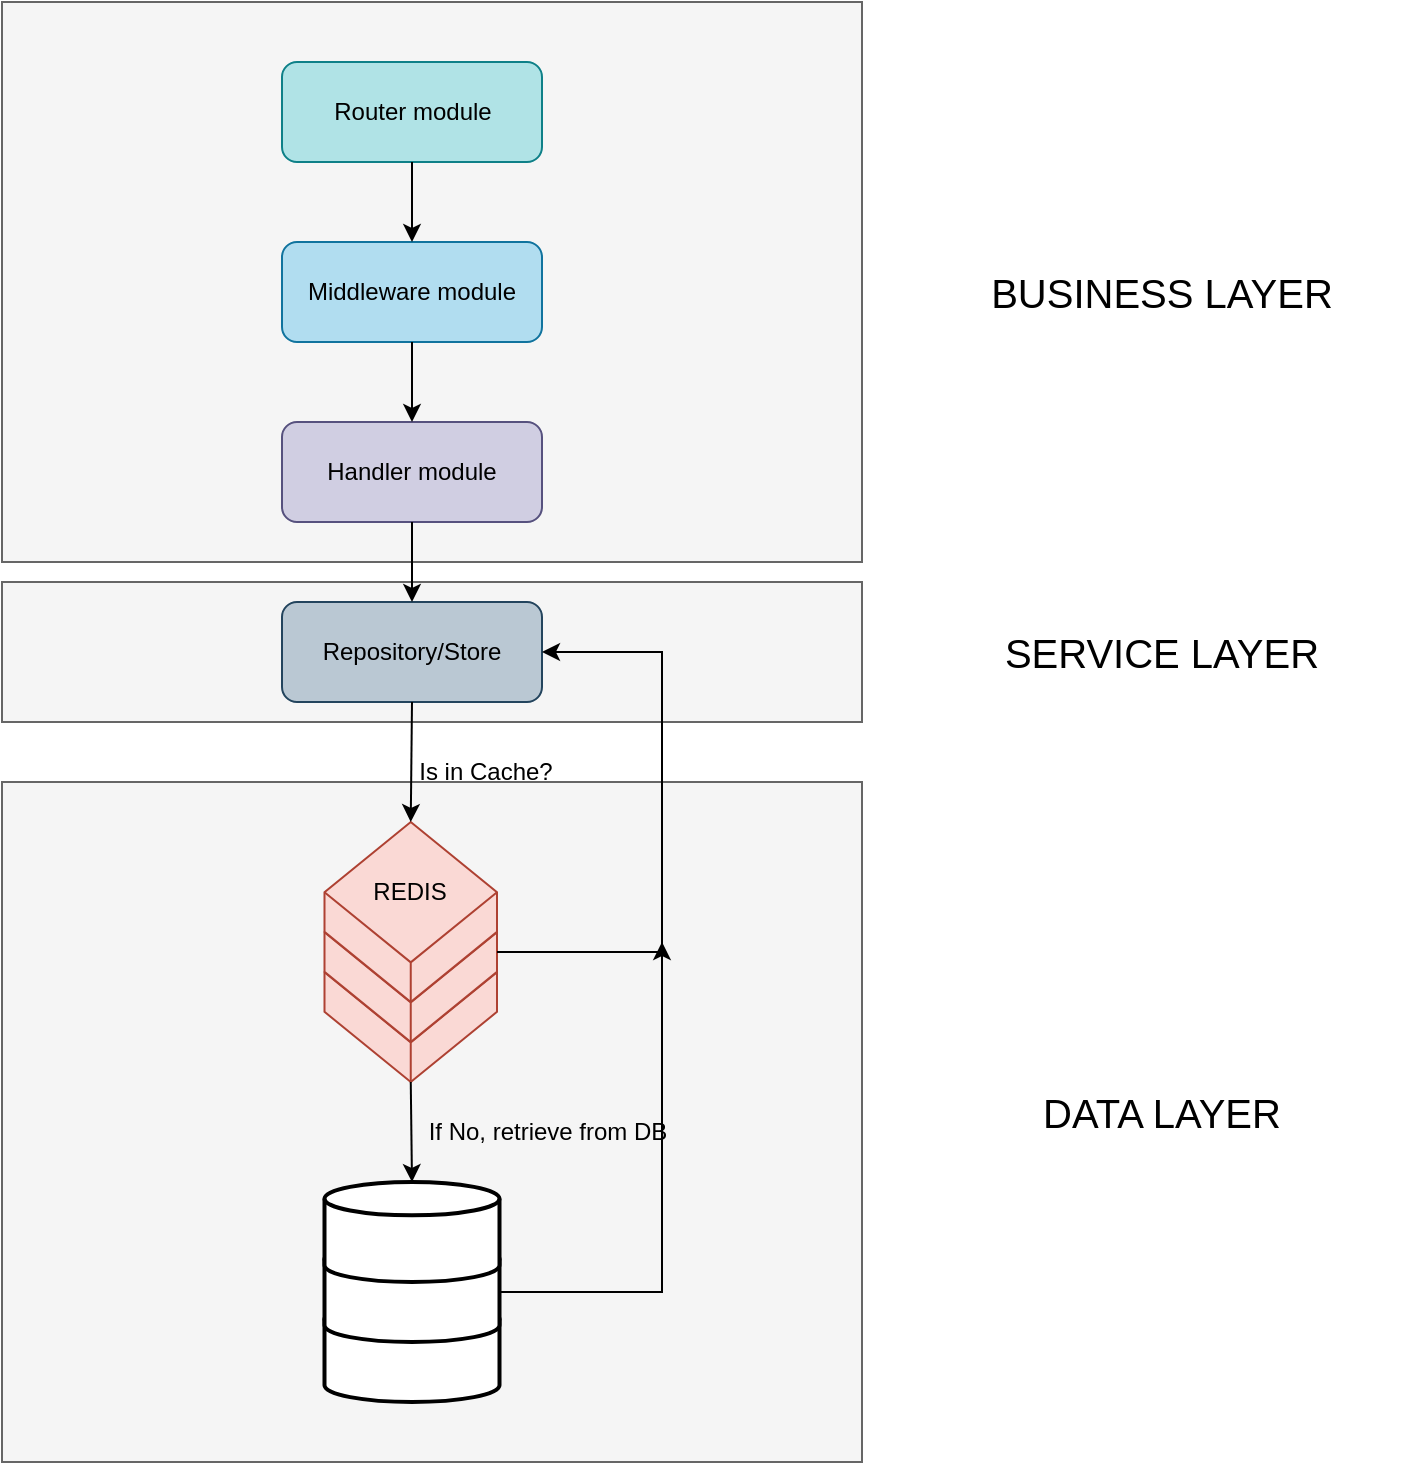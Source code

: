 <mxfile version="22.1.22" type="embed">
  <diagram id="7NYuXbYsXXQi7nxetXik" name="Page-1">
    <mxGraphModel dx="1143" dy="766" grid="1" gridSize="10" guides="1" tooltips="1" connect="1" arrows="1" fold="1" page="1" pageScale="1" pageWidth="850" pageHeight="1100" math="0" shadow="0">
      <root>
        <mxCell id="0" />
        <mxCell id="1" parent="0" />
        <mxCell id="57" value="" style="rounded=0;whiteSpace=wrap;html=1;fillColor=#f5f5f5;fontColor=#333333;strokeColor=#666666;" vertex="1" parent="1">
          <mxGeometry x="40" y="500" width="430" height="340" as="geometry" />
        </mxCell>
        <mxCell id="55" value="" style="rounded=0;whiteSpace=wrap;html=1;fillColor=#f5f5f5;fontColor=#333333;strokeColor=#666666;" vertex="1" parent="1">
          <mxGeometry x="40" y="400" width="430" height="70" as="geometry" />
        </mxCell>
        <mxCell id="53" value="" style="rounded=0;whiteSpace=wrap;html=1;fillColor=#f5f5f5;strokeColor=#666666;fontColor=#333333;" vertex="1" parent="1">
          <mxGeometry x="40" y="110" width="430" height="280" as="geometry" />
        </mxCell>
        <mxCell id="6" value="" style="rounded=1;whiteSpace=wrap;html=1;fillColor=#b0e3e6;strokeColor=#0e8088;" vertex="1" parent="1">
          <mxGeometry x="180" y="140" width="130" height="50" as="geometry" />
        </mxCell>
        <mxCell id="7" value="Router module" style="text;html=1;strokeColor=none;fillColor=none;align=center;verticalAlign=middle;whiteSpace=wrap;rounded=0;" vertex="1" parent="1">
          <mxGeometry x="202.5" y="150" width="85" height="30" as="geometry" />
        </mxCell>
        <mxCell id="13" value="" style="rounded=1;whiteSpace=wrap;html=1;fillColor=#b1ddf0;strokeColor=#10739e;" vertex="1" parent="1">
          <mxGeometry x="180" y="230" width="130" height="50" as="geometry" />
        </mxCell>
        <mxCell id="14" value="Middleware module" style="text;html=1;fillColor=none;align=center;verticalAlign=middle;whiteSpace=wrap;rounded=0;" vertex="1" parent="1">
          <mxGeometry x="190" y="240" width="110" height="30" as="geometry" />
        </mxCell>
        <mxCell id="19" value="" style="rounded=1;whiteSpace=wrap;html=1;fillColor=#d0cee2;strokeColor=#56517e;" vertex="1" parent="1">
          <mxGeometry x="180" y="320" width="130" height="50" as="geometry" />
        </mxCell>
        <mxCell id="20" value="Handler module" style="text;html=1;strokeColor=none;fillColor=none;align=center;verticalAlign=middle;whiteSpace=wrap;rounded=0;" vertex="1" parent="1">
          <mxGeometry x="196.25" y="330" width="97.5" height="30" as="geometry" />
        </mxCell>
        <mxCell id="30" value="Repository/Store" style="rounded=1;whiteSpace=wrap;html=1;fillColor=#bac8d3;strokeColor=#23445d;" vertex="1" parent="1">
          <mxGeometry x="180" y="410" width="130" height="50" as="geometry" />
        </mxCell>
        <mxCell id="31" value="" style="html=1;shape=mxgraph.basic.isocube;isoAngle=24.6;fillColor=#fad9d5;strokeColor=#ae4132;" vertex="1" parent="1">
          <mxGeometry x="201.25" y="560" width="86.25" height="90" as="geometry" />
        </mxCell>
        <mxCell id="36" value="" style="html=1;shape=mxgraph.basic.isocube;isoAngle=24.6;fillColor=#fad9d5;strokeColor=#ae4132;" vertex="1" parent="1">
          <mxGeometry x="201.25" y="540" width="86.25" height="90" as="geometry" />
        </mxCell>
        <mxCell id="37" value="" style="html=1;shape=mxgraph.basic.isocube;isoAngle=24.6;fillColor=#fad9d5;strokeColor=#ae4132;" vertex="1" parent="1">
          <mxGeometry x="201.25" y="520" width="86.25" height="90" as="geometry" />
        </mxCell>
        <mxCell id="38" value="REDIS" style="text;html=1;strokeColor=none;fillColor=none;align=center;verticalAlign=middle;whiteSpace=wrap;rounded=0;" vertex="1" parent="1">
          <mxGeometry x="214.38" y="540" width="60" height="30" as="geometry" />
        </mxCell>
        <mxCell id="39" value="" style="strokeWidth=2;html=1;shape=mxgraph.flowchart.database;whiteSpace=wrap;" vertex="1" parent="1">
          <mxGeometry x="201.25" y="760" width="87.5" height="50" as="geometry" />
        </mxCell>
        <mxCell id="42" value="" style="strokeWidth=2;html=1;shape=mxgraph.flowchart.database;whiteSpace=wrap;" vertex="1" parent="1">
          <mxGeometry x="201.25" y="730" width="87.5" height="50" as="geometry" />
        </mxCell>
        <mxCell id="43" value="" style="strokeWidth=2;html=1;shape=mxgraph.flowchart.database;whiteSpace=wrap;" vertex="1" parent="1">
          <mxGeometry x="201.25" y="700" width="87.5" height="50" as="geometry" />
        </mxCell>
        <mxCell id="44" value="If No, retrieve from DB" style="text;html=1;strokeColor=none;fillColor=none;align=center;verticalAlign=middle;whiteSpace=wrap;rounded=0;" vertex="1" parent="1">
          <mxGeometry x="250" y="660" width="126.25" height="30" as="geometry" />
        </mxCell>
        <mxCell id="45" value="" style="endArrow=classic;html=1;rounded=0;exitX=0.5;exitY=1;exitDx=0;exitDy=0;entryX=0.5;entryY=0;entryDx=0;entryDy=0;entryPerimeter=0;" edge="1" parent="1" source="30" target="37">
          <mxGeometry width="50" height="50" relative="1" as="geometry">
            <mxPoint x="380" y="580" as="sourcePoint" />
            <mxPoint x="430" y="530" as="targetPoint" />
          </mxGeometry>
        </mxCell>
        <mxCell id="46" value="Is in Cache?" style="text;html=1;strokeColor=none;fillColor=none;align=center;verticalAlign=middle;whiteSpace=wrap;rounded=0;" vertex="1" parent="1">
          <mxGeometry x="233.75" y="480" width="96.25" height="30" as="geometry" />
        </mxCell>
        <mxCell id="47" value="" style="endArrow=classic;html=1;rounded=0;exitX=0.5;exitY=1;exitDx=0;exitDy=0;exitPerimeter=0;entryX=0.5;entryY=0;entryDx=0;entryDy=0;entryPerimeter=0;" edge="1" parent="1" source="31" target="43">
          <mxGeometry width="50" height="50" relative="1" as="geometry">
            <mxPoint x="380" y="580" as="sourcePoint" />
            <mxPoint x="430" y="530" as="targetPoint" />
          </mxGeometry>
        </mxCell>
        <mxCell id="48" value="" style="endArrow=classic;html=1;rounded=0;exitX=1;exitY=0.5;exitDx=0;exitDy=0;exitPerimeter=0;entryX=1;entryY=0.5;entryDx=0;entryDy=0;" edge="1" parent="1" source="36" target="30">
          <mxGeometry width="50" height="50" relative="1" as="geometry">
            <mxPoint x="380" y="610" as="sourcePoint" />
            <mxPoint x="430" y="560" as="targetPoint" />
            <Array as="points">
              <mxPoint x="370" y="585" />
              <mxPoint x="370" y="435" />
            </Array>
          </mxGeometry>
        </mxCell>
        <mxCell id="49" value="" style="endArrow=classic;html=1;rounded=0;exitX=1;exitY=0.5;exitDx=0;exitDy=0;exitPerimeter=0;" edge="1" parent="1" source="42">
          <mxGeometry width="50" height="50" relative="1" as="geometry">
            <mxPoint x="380" y="610" as="sourcePoint" />
            <mxPoint x="370" y="580" as="targetPoint" />
            <Array as="points">
              <mxPoint x="370" y="755" />
            </Array>
          </mxGeometry>
        </mxCell>
        <mxCell id="50" value="" style="endArrow=classic;html=1;rounded=0;exitX=0.5;exitY=1;exitDx=0;exitDy=0;entryX=0.5;entryY=0;entryDx=0;entryDy=0;" edge="1" parent="1" source="6" target="13">
          <mxGeometry width="50" height="50" relative="1" as="geometry">
            <mxPoint x="360" y="450" as="sourcePoint" />
            <mxPoint x="410" y="400" as="targetPoint" />
          </mxGeometry>
        </mxCell>
        <mxCell id="51" value="" style="endArrow=classic;html=1;rounded=0;exitX=0.5;exitY=1;exitDx=0;exitDy=0;entryX=0.5;entryY=0;entryDx=0;entryDy=0;" edge="1" parent="1" source="13" target="19">
          <mxGeometry width="50" height="50" relative="1" as="geometry">
            <mxPoint x="360" y="450" as="sourcePoint" />
            <mxPoint x="410" y="400" as="targetPoint" />
          </mxGeometry>
        </mxCell>
        <mxCell id="52" value="" style="endArrow=classic;html=1;rounded=0;exitX=0.5;exitY=1;exitDx=0;exitDy=0;entryX=0.5;entryY=0;entryDx=0;entryDy=0;" edge="1" parent="1" source="19" target="30">
          <mxGeometry width="50" height="50" relative="1" as="geometry">
            <mxPoint x="360" y="450" as="sourcePoint" />
            <mxPoint x="410" y="400" as="targetPoint" />
          </mxGeometry>
        </mxCell>
        <mxCell id="54" value="BUSINESS LAYER" style="text;html=1;strokeColor=none;fillColor=none;align=center;verticalAlign=middle;whiteSpace=wrap;rounded=0;fontSize=20;" vertex="1" parent="1">
          <mxGeometry x="490" y="240" width="260" height="30" as="geometry" />
        </mxCell>
        <mxCell id="56" value="SERVICE LAYER" style="text;html=1;strokeColor=none;fillColor=none;align=center;verticalAlign=middle;whiteSpace=wrap;rounded=0;fontSize=20;" vertex="1" parent="1">
          <mxGeometry x="490" y="420" width="260" height="30" as="geometry" />
        </mxCell>
        <mxCell id="58" value="DATA LAYER" style="text;html=1;strokeColor=none;fillColor=none;align=center;verticalAlign=middle;whiteSpace=wrap;rounded=0;fontSize=20;" vertex="1" parent="1">
          <mxGeometry x="490" y="650" width="260" height="30" as="geometry" />
        </mxCell>
      </root>
    </mxGraphModel>
  </diagram>
</mxfile>
